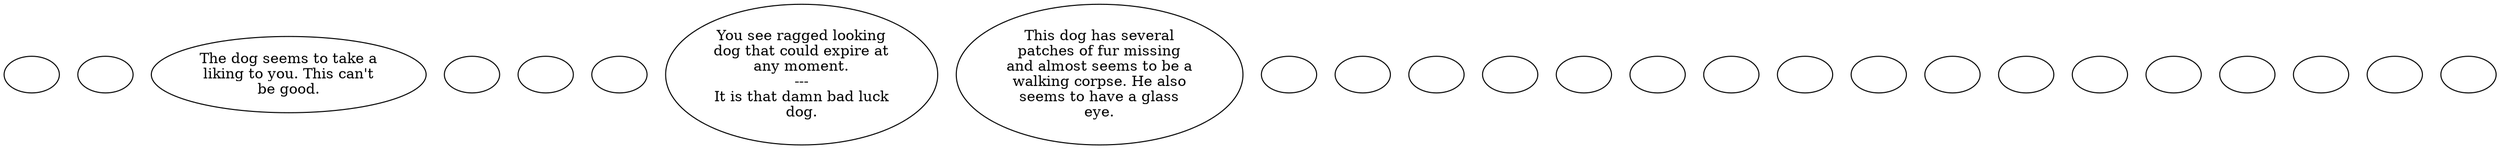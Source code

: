 digraph ecpariah {
  "checkPartyMembersNearDoor" [style=filled       fillcolor="#FFFFFF"       color="#000000"]
  "checkPartyMembersNearDoor" [label=""]
  "start" [style=filled       fillcolor="#FFFFFF"       color="#000000"]
  "start" [label=""]
  "critter_p_proc" [style=filled       fillcolor="#FFFFFF"       color="#000000"]
  "critter_p_proc" [label="The dog seems to take a\nliking to you. This can't\nbe good."]
  "pickup_p_proc" [style=filled       fillcolor="#FFFFFF"       color="#000000"]
  "pickup_p_proc" [label=""]
  "talk_p_proc" [style=filled       fillcolor="#FFFFFF"       color="#000000"]
  "talk_p_proc" [label=""]
  "destroy_p_proc" [style=filled       fillcolor="#FFFFFF"       color="#000000"]
  "destroy_p_proc" [label=""]
  "look_at_p_proc" [style=filled       fillcolor="#FFFFFF"       color="#000000"]
  "look_at_p_proc" [label="You see ragged looking\ndog that could expire at\nany moment.\n---\nIt is that damn bad luck\ndog."]
  "description_p_proc" [style=filled       fillcolor="#FFFFFF"       color="#000000"]
  "description_p_proc" [label="This dog has several\npatches of fur missing\nand almost seems to be a\nwalking corpse. He also\nseems to have a glass\neye."]
  "use_skill_on_p_proc" [style=filled       fillcolor="#FFFFFF"       color="#000000"]
  "use_skill_on_p_proc" [label=""]
  "damage_p_proc" [style=filled       fillcolor="#FFFFFF"       color="#000000"]
  "damage_p_proc" [label=""]
  "map_enter_p_proc" [style=filled       fillcolor="#FFFFFF"       color="#000000"]
  "map_enter_p_proc" [label=""]
  "use_obj_on_p_proc" [style=filled       fillcolor="#FFFFFF"       color="#000000"]
  "use_obj_on_p_proc" [label=""]
  "push_p_proc" [style=filled       fillcolor="#FFFFFF"       color="#000000"]
  "push_p_proc" [label=""]
  "combat_p_proc" [style=filled       fillcolor="#FFFFFF"       color="#000000"]
  "combat_p_proc" [label=""]
  "Node1000" [style=filled       fillcolor="#FFFFFF"       color="#000000"]
  "Node1000" [label=""]
  "Node1001" [style=filled       fillcolor="#FFFFFF"       color="#000000"]
  "Node1001" [label=""]
  "Node1002" [style=filled       fillcolor="#FFFFFF"       color="#000000"]
  "Node1002" [label=""]
  "Node1003" [style=filled       fillcolor="#FFFFFF"       color="#000000"]
  "Node1003" [label=""]
  "Node1004" [style=filled       fillcolor="#FFFFFF"       color="#000000"]
  "Node1004" [label=""]
  "Node1005" [style=filled       fillcolor="#FFFFFF"       color="#000000"]
  "Node1005" [label=""]
  "Node1006" [style=filled       fillcolor="#FFFFFF"       color="#000000"]
  "Node1006" [label=""]
  "Node1100" [style=filled       fillcolor="#FFFFFF"       color="#000000"]
  "Node1100" [label=""]
  "Node998" [style=filled       fillcolor="#FFFFFF"       color="#000000"]
  "Node998" [label=""]
  "Node999" [style=filled       fillcolor="#FFFFFF"       color="#000000"]
  "Node999" [label=""]
  "timed_event_p_proc" [style=filled       fillcolor="#FFFFFF"       color="#000000"]
  "timed_event_p_proc" [label=""]
}